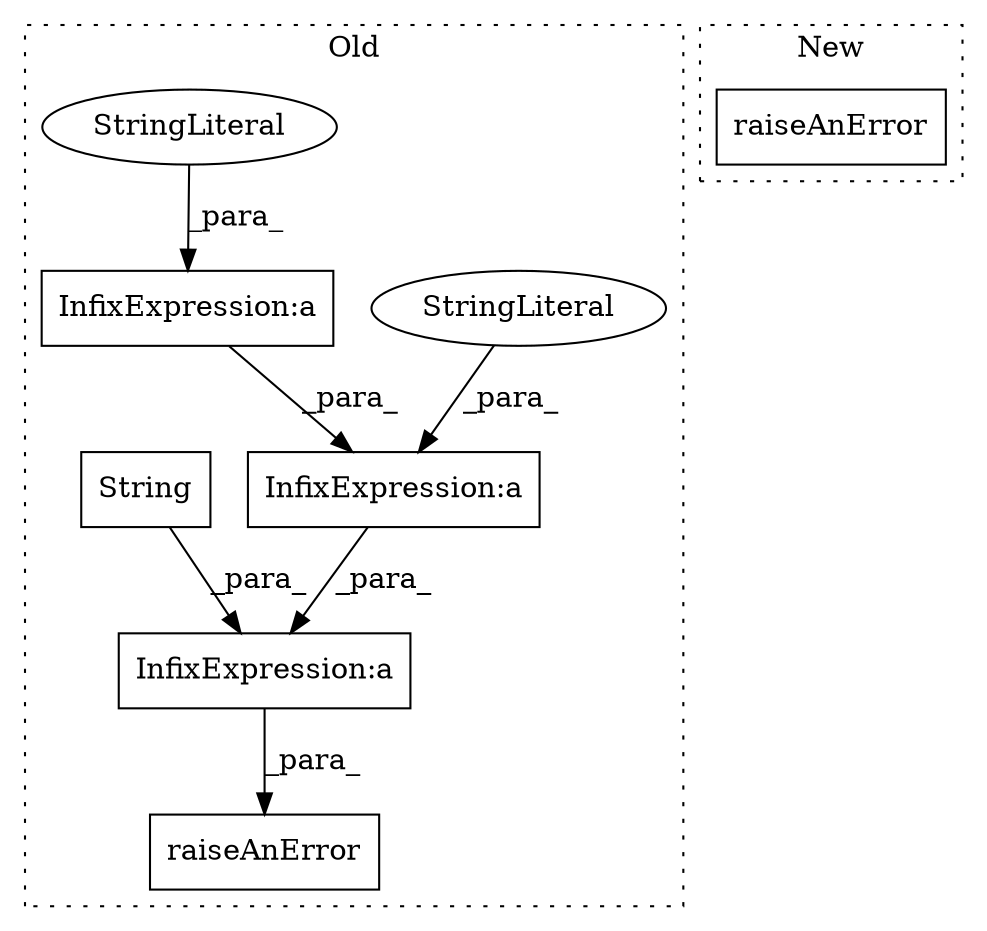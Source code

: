 digraph G {
subgraph cluster0 {
1 [label="raiseAnError" a="32" s="5509,5644" l="13,1" shape="box"];
3 [label="InfixExpression:a" a="27" s="5605" l="3" shape="box"];
4 [label="StringLiteral" a="45" s="5608" l="17" shape="ellipse"];
5 [label="InfixExpression:a" a="27" s="5594" l="3" shape="box"];
6 [label="StringLiteral" a="45" s="5535" l="59" shape="ellipse"];
7 [label="InfixExpression:a" a="27" s="5626" l="3" shape="box"];
8 [label="String" a="32" s="5629,5643" l="7,1" shape="box"];
label = "Old";
style="dotted";
}
subgraph cluster1 {
2 [label="raiseAnError" a="32" s="5509,5655" l="13,1" shape="box"];
label = "New";
style="dotted";
}
3 -> 7 [label="_para_"];
4 -> 3 [label="_para_"];
5 -> 3 [label="_para_"];
6 -> 5 [label="_para_"];
7 -> 1 [label="_para_"];
8 -> 7 [label="_para_"];
}